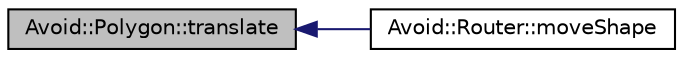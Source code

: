 digraph "Avoid::Polygon::translate"
{
  edge [fontname="Helvetica",fontsize="10",labelfontname="Helvetica",labelfontsize="10"];
  node [fontname="Helvetica",fontsize="10",shape=record];
  rankdir="LR";
  Node1 [label="Avoid::Polygon::translate",height=0.2,width=0.4,color="black", fillcolor="grey75", style="filled", fontcolor="black"];
  Node1 -> Node2 [dir="back",color="midnightblue",fontsize="10",style="solid",fontname="Helvetica"];
  Node2 [label="Avoid::Router::moveShape",height=0.2,width=0.4,color="black", fillcolor="white", style="filled",URL="$classAvoid_1_1Router.html#ac171735c187b3e0ea8f03fda4424fd4f",tooltip="Move an existing shape within the router scene by a relative distance. "];
}
